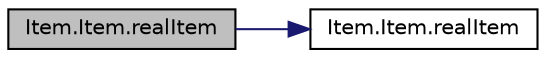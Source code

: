 digraph "Item.Item.realItem"
{
 // LATEX_PDF_SIZE
  edge [fontname="Helvetica",fontsize="10",labelfontname="Helvetica",labelfontsize="10"];
  node [fontname="Helvetica",fontsize="10",shape=record];
  rankdir="LR";
  Node1 [label="Item.Item.realItem",height=0.2,width=0.4,color="black", fillcolor="grey75", style="filled", fontcolor="black",tooltip=" "];
  Node1 -> Node2 [color="midnightblue",fontsize="10",style="solid",fontname="Helvetica"];
  Node2 [label="Item.Item.realItem",height=0.2,width=0.4,color="black", fillcolor="white", style="filled",URL="$class_item_1_1_item.html#a194298da35a42660aa8067eb1f5d755f",tooltip=" "];
}
